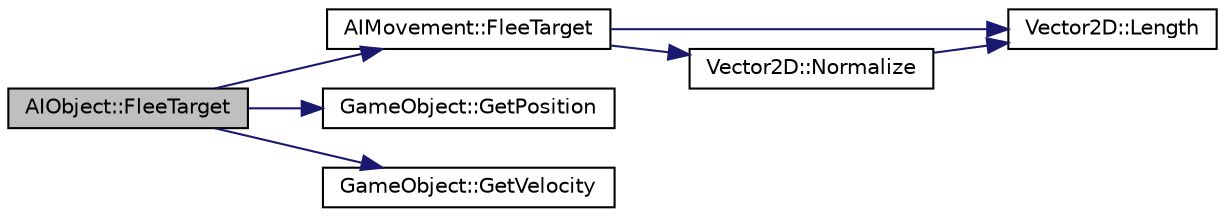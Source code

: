 digraph "AIObject::FleeTarget"
{
  edge [fontname="Helvetica",fontsize="10",labelfontname="Helvetica",labelfontsize="10"];
  node [fontname="Helvetica",fontsize="10",shape=record];
  rankdir="LR";
  Node1 [label="AIObject::FleeTarget",height=0.2,width=0.4,color="black", fillcolor="grey75", style="filled" fontcolor="black"];
  Node1 -> Node2 [color="midnightblue",fontsize="10",style="solid",fontname="Helvetica"];
  Node2 [label="AIMovement::FleeTarget",height=0.2,width=0.4,color="black", fillcolor="white", style="filled",URL="$class_a_i_movement.html#adabd7d07ccaf2b510326c9863f533fa4",tooltip="Flees from the target if they come within the panic distance. "];
  Node2 -> Node3 [color="midnightblue",fontsize="10",style="solid",fontname="Helvetica"];
  Node3 [label="Vector2D::Length",height=0.2,width=0.4,color="black", fillcolor="white", style="filled",URL="$struct_vector2_d.html#aa0231916feba122df89eb6cd9cf42b02"];
  Node2 -> Node4 [color="midnightblue",fontsize="10",style="solid",fontname="Helvetica"];
  Node4 [label="Vector2D::Normalize",height=0.2,width=0.4,color="black", fillcolor="white", style="filled",URL="$struct_vector2_d.html#ac68f4dafca1639747c67c1b01e3a9f28"];
  Node4 -> Node3 [color="midnightblue",fontsize="10",style="solid",fontname="Helvetica"];
  Node1 -> Node5 [color="midnightblue",fontsize="10",style="solid",fontname="Helvetica"];
  Node5 [label="GameObject::GetPosition",height=0.2,width=0.4,color="black", fillcolor="white", style="filled",URL="$class_game_object.html#a345efa82c1b4d5f41100f267ee859dae",tooltip="returns position of object "];
  Node1 -> Node6 [color="midnightblue",fontsize="10",style="solid",fontname="Helvetica"];
  Node6 [label="GameObject::GetVelocity",height=0.2,width=0.4,color="black", fillcolor="white", style="filled",URL="$class_game_object.html#af5778a6b5c48159101c7f02e370dad1d",tooltip="returns velocity of object "];
}
